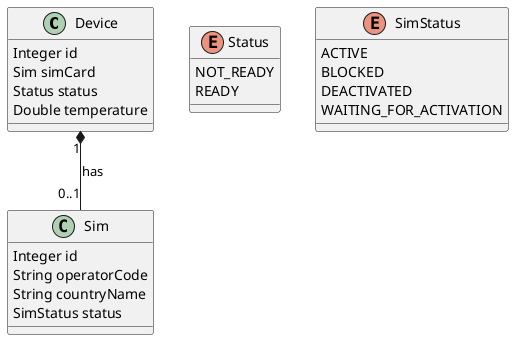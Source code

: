 @startuml
'https://plantuml.com/class-diagram


class Device {
Integer id
Sim simCard
Status status
Double temperature
}

class Sim {
Integer id
String operatorCode
String countryName
SimStatus status
}

enum Status {
NOT_READY
READY
}

enum SimStatus {
ACTIVE
BLOCKED
DEACTIVATED
WAITING_FOR_ACTIVATION
}

Device "1" *--"0..1" Sim : has

@enduml